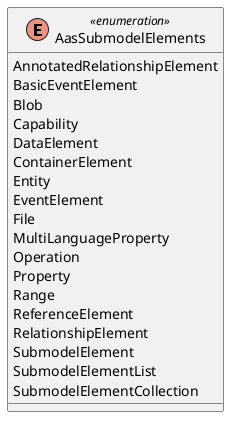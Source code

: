 @startuml
enum AasSubmodelElements <<enumeration>> {
  AnnotatedRelationshipElement
  BasicEventElement
  Blob
  Capability
  DataElement
  ContainerElement
  Entity
  EventElement
  File
  MultiLanguageProperty
  Operation
  Property
  Range
  ReferenceElement
  RelationshipElement
  SubmodelElement
  SubmodelElementList
  SubmodelElementCollection
}
@enduml
